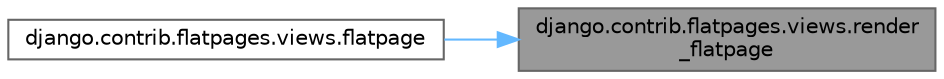 digraph "django.contrib.flatpages.views.render_flatpage"
{
 // LATEX_PDF_SIZE
  bgcolor="transparent";
  edge [fontname=Helvetica,fontsize=10,labelfontname=Helvetica,labelfontsize=10];
  node [fontname=Helvetica,fontsize=10,shape=box,height=0.2,width=0.4];
  rankdir="RL";
  Node1 [id="Node000001",label="django.contrib.flatpages.views.render\l_flatpage",height=0.2,width=0.4,color="gray40", fillcolor="grey60", style="filled", fontcolor="black",tooltip=" "];
  Node1 -> Node2 [id="edge1_Node000001_Node000002",dir="back",color="steelblue1",style="solid",tooltip=" "];
  Node2 [id="Node000002",label="django.contrib.flatpages.views.flatpage",height=0.2,width=0.4,color="grey40", fillcolor="white", style="filled",URL="$namespacedjango_1_1contrib_1_1flatpages_1_1views.html#a189421fc61dda64fb44adfd6664970ca",tooltip=" "];
}
